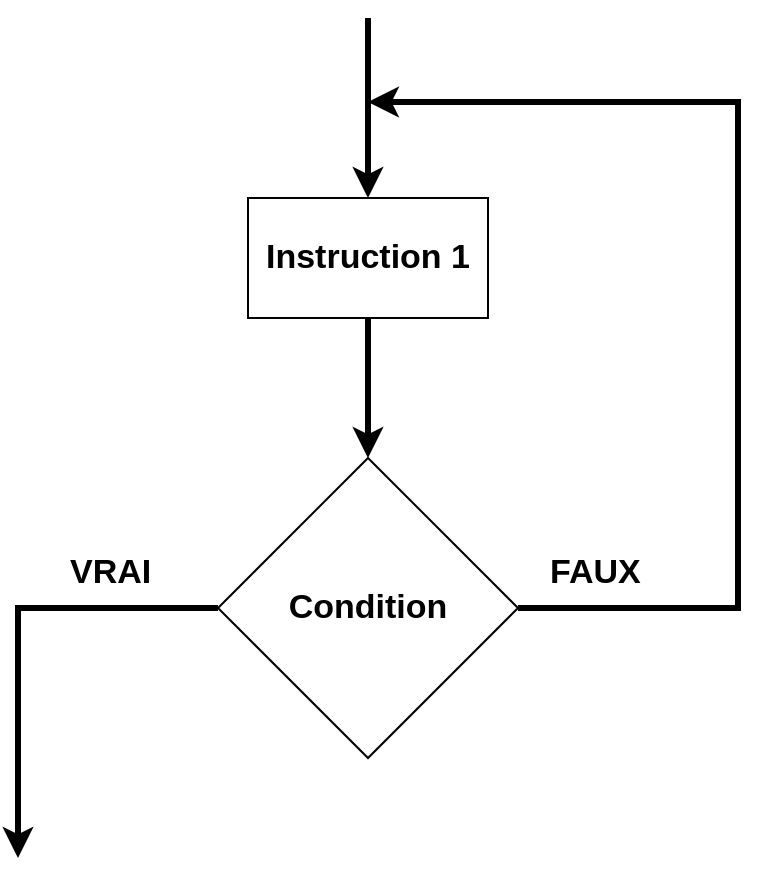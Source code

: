 <mxfile version="20.3.0" type="device"><diagram id="LMqzmfyOl3wuvsef4IwG" name="Page-1"><mxGraphModel dx="1102" dy="685" grid="1" gridSize="10" guides="1" tooltips="1" connect="1" arrows="1" fold="1" page="1" pageScale="1" pageWidth="827" pageHeight="1169" math="0" shadow="0"><root><mxCell id="0"/><mxCell id="1" parent="0"/><mxCell id="Gi7amOZt99gB4xGDxPSW-1" value="&lt;b&gt;&lt;font style=&quot;font-size: 17px;&quot;&gt;Condition&lt;/font&gt;&lt;/b&gt;" style="rhombus;whiteSpace=wrap;html=1;" vertex="1" parent="1"><mxGeometry x="300" y="378" width="150" height="150" as="geometry"/></mxCell><mxCell id="Gi7amOZt99gB4xGDxPSW-2" value="&lt;b&gt;Instruction 1&lt;/b&gt;" style="rounded=0;whiteSpace=wrap;html=1;fontSize=17;" vertex="1" parent="1"><mxGeometry x="315" y="248" width="120" height="60" as="geometry"/></mxCell><mxCell id="Gi7amOZt99gB4xGDxPSW-3" value="" style="endArrow=classic;html=1;rounded=0;fontSize=17;entryX=0.5;entryY=0;entryDx=0;entryDy=0;strokeWidth=3;" edge="1" parent="1" target="Gi7amOZt99gB4xGDxPSW-2"><mxGeometry width="50" height="50" relative="1" as="geometry"><mxPoint x="375" y="158" as="sourcePoint"/><mxPoint x="440" y="458" as="targetPoint"/></mxGeometry></mxCell><mxCell id="Gi7amOZt99gB4xGDxPSW-4" value="" style="endArrow=classic;html=1;rounded=0;fontSize=17;strokeWidth=3;exitX=0.5;exitY=1;exitDx=0;exitDy=0;" edge="1" parent="1" source="Gi7amOZt99gB4xGDxPSW-2" target="Gi7amOZt99gB4xGDxPSW-1"><mxGeometry width="50" height="50" relative="1" as="geometry"><mxPoint x="385" y="168" as="sourcePoint"/><mxPoint x="385" y="258" as="targetPoint"/></mxGeometry></mxCell><mxCell id="Gi7amOZt99gB4xGDxPSW-5" value="" style="endArrow=classic;html=1;rounded=0;fontSize=17;strokeWidth=3;exitX=0;exitY=0.5;exitDx=0;exitDy=0;" edge="1" parent="1" source="Gi7amOZt99gB4xGDxPSW-1"><mxGeometry width="50" height="50" relative="1" as="geometry"><mxPoint x="385" y="318" as="sourcePoint"/><mxPoint x="200" y="578" as="targetPoint"/><Array as="points"><mxPoint x="200" y="453"/></Array></mxGeometry></mxCell><mxCell id="Gi7amOZt99gB4xGDxPSW-6" value="FAUX" style="text;strokeColor=none;fillColor=none;align=left;verticalAlign=middle;spacingLeft=4;spacingRight=4;overflow=hidden;points=[[0,0.5],[1,0.5]];portConstraint=eastwest;rotatable=0;fontSize=17;fontStyle=1" vertex="1" parent="1"><mxGeometry x="460" y="418" width="80" height="30" as="geometry"/></mxCell><mxCell id="Gi7amOZt99gB4xGDxPSW-7" value="VRAI" style="text;strokeColor=none;fillColor=none;align=left;verticalAlign=middle;spacingLeft=4;spacingRight=4;overflow=hidden;points=[[0,0.5],[1,0.5]];portConstraint=eastwest;rotatable=0;fontSize=17;fontStyle=1" vertex="1" parent="1"><mxGeometry x="220" y="418" width="80" height="30" as="geometry"/></mxCell><mxCell id="Gi7amOZt99gB4xGDxPSW-10" value="" style="endArrow=classic;html=1;rounded=0;fontSize=17;strokeWidth=3;exitX=1;exitY=0.5;exitDx=0;exitDy=0;" edge="1" parent="1" source="Gi7amOZt99gB4xGDxPSW-1"><mxGeometry width="50" height="50" relative="1" as="geometry"><mxPoint x="385" y="168" as="sourcePoint"/><mxPoint x="375" y="200" as="targetPoint"/><Array as="points"><mxPoint x="560" y="453"/><mxPoint x="560" y="200"/></Array></mxGeometry></mxCell></root></mxGraphModel></diagram></mxfile>